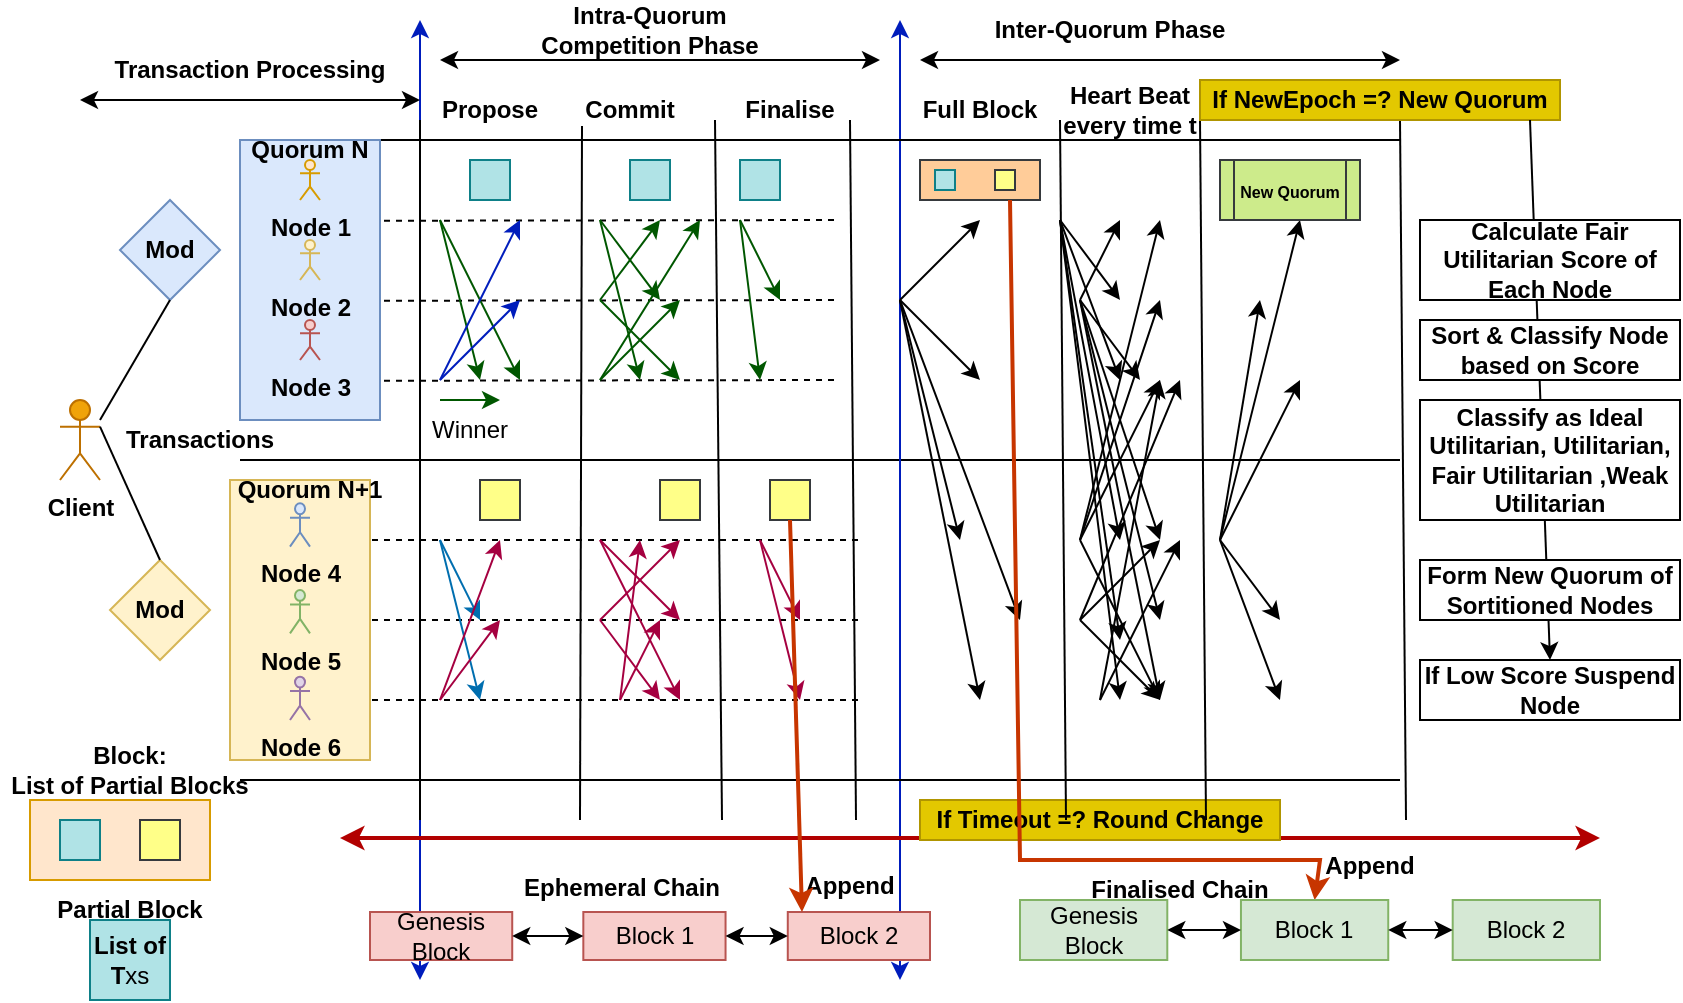 <mxfile version="21.1.5" type="device">
  <diagram name="Page-1" id="gLaqNSCD2Wre-OvLz2Zg">
    <mxGraphModel dx="1434" dy="802" grid="1" gridSize="10" guides="1" tooltips="1" connect="1" arrows="1" fold="1" page="1" pageScale="1" pageWidth="850" pageHeight="1100" math="0" shadow="0">
      <root>
        <mxCell id="0" />
        <mxCell id="1" parent="0" />
        <mxCell id="-CeY543HGaaSN3d9W1An-66" value="" style="endArrow=classic;startArrow=classic;html=1;rounded=0;fillColor=#0050ef;strokeColor=#001DBC;" edge="1" parent="1">
          <mxGeometry width="50" height="50" relative="1" as="geometry">
            <mxPoint x="210" y="500" as="sourcePoint" />
            <mxPoint x="210" y="20" as="targetPoint" />
          </mxGeometry>
        </mxCell>
        <mxCell id="1vKWB840Vi9tyg2xtz6n-2" value="" style="endArrow=none;html=1;rounded=0;" parent="1" edge="1">
          <mxGeometry width="50" height="50" relative="1" as="geometry">
            <mxPoint x="120" y="240" as="sourcePoint" />
            <mxPoint x="700" y="240" as="targetPoint" />
          </mxGeometry>
        </mxCell>
        <mxCell id="-CeY543HGaaSN3d9W1An-67" value="" style="endArrow=classic;startArrow=classic;html=1;rounded=0;fillColor=#0050ef;strokeColor=#001DBC;" edge="1" parent="1">
          <mxGeometry width="50" height="50" relative="1" as="geometry">
            <mxPoint x="450" y="500" as="sourcePoint" />
            <mxPoint x="450" y="20" as="targetPoint" />
          </mxGeometry>
        </mxCell>
        <mxCell id="-CeY543HGaaSN3d9W1An-43" value="" style="endArrow=none;dashed=1;html=1;rounded=0;" edge="1" parent="1">
          <mxGeometry width="50" height="50" relative="1" as="geometry">
            <mxPoint x="120" y="200.5" as="sourcePoint" />
            <mxPoint x="420" y="200" as="targetPoint" />
          </mxGeometry>
        </mxCell>
        <mxCell id="-CeY543HGaaSN3d9W1An-42" value="" style="endArrow=none;dashed=1;html=1;rounded=0;" edge="1" parent="1">
          <mxGeometry width="50" height="50" relative="1" as="geometry">
            <mxPoint x="120" y="160.5" as="sourcePoint" />
            <mxPoint x="420" y="160" as="targetPoint" />
          </mxGeometry>
        </mxCell>
        <mxCell id="1vKWB840Vi9tyg2xtz6n-1" value="" style="endArrow=none;html=1;rounded=0;" parent="1" edge="1">
          <mxGeometry width="50" height="50" relative="1" as="geometry">
            <mxPoint x="120" y="80" as="sourcePoint" />
            <mxPoint x="700" y="80" as="targetPoint" />
          </mxGeometry>
        </mxCell>
        <mxCell id="1vKWB840Vi9tyg2xtz6n-3" value="" style="endArrow=none;html=1;rounded=0;" parent="1" edge="1">
          <mxGeometry width="50" height="50" relative="1" as="geometry">
            <mxPoint x="120" y="400" as="sourcePoint" />
            <mxPoint x="700" y="400" as="targetPoint" />
          </mxGeometry>
        </mxCell>
        <mxCell id="1vKWB840Vi9tyg2xtz6n-7" value="" style="endArrow=none;dashed=1;html=1;rounded=0;" parent="1" edge="1">
          <mxGeometry width="50" height="50" relative="1" as="geometry">
            <mxPoint x="120" y="120.5" as="sourcePoint" />
            <mxPoint x="420" y="120" as="targetPoint" />
          </mxGeometry>
        </mxCell>
        <mxCell id="1vKWB840Vi9tyg2xtz6n-8" value="" style="endArrow=none;dashed=1;html=1;rounded=0;" parent="1" edge="1">
          <mxGeometry width="50" height="50" relative="1" as="geometry">
            <mxPoint x="120" y="280" as="sourcePoint" />
            <mxPoint x="430" y="280" as="targetPoint" />
          </mxGeometry>
        </mxCell>
        <mxCell id="1vKWB840Vi9tyg2xtz6n-9" value="" style="endArrow=none;dashed=1;html=1;rounded=0;" parent="1" edge="1">
          <mxGeometry width="50" height="50" relative="1" as="geometry">
            <mxPoint x="120" y="320" as="sourcePoint" />
            <mxPoint x="430" y="320" as="targetPoint" />
          </mxGeometry>
        </mxCell>
        <mxCell id="1vKWB840Vi9tyg2xtz6n-10" value="" style="endArrow=none;dashed=1;html=1;rounded=0;" parent="1" edge="1">
          <mxGeometry width="50" height="50" relative="1" as="geometry">
            <mxPoint x="120" y="360" as="sourcePoint" />
            <mxPoint x="430" y="360" as="targetPoint" />
          </mxGeometry>
        </mxCell>
        <mxCell id="1vKWB840Vi9tyg2xtz6n-33" value="" style="endArrow=none;html=1;rounded=0;" parent="1" edge="1">
          <mxGeometry width="50" height="50" relative="1" as="geometry">
            <mxPoint x="210" y="420" as="sourcePoint" />
            <mxPoint x="210" y="70" as="targetPoint" />
          </mxGeometry>
        </mxCell>
        <mxCell id="1vKWB840Vi9tyg2xtz6n-34" value="" style="endArrow=none;html=1;rounded=0;" parent="1" edge="1" source="-CeY543HGaaSN3d9W1An-60">
          <mxGeometry width="50" height="50" relative="1" as="geometry">
            <mxPoint x="290" y="420" as="sourcePoint" />
            <mxPoint x="290" y="70" as="targetPoint" />
          </mxGeometry>
        </mxCell>
        <mxCell id="-CeY543HGaaSN3d9W1An-5" value="" style="endArrow=classic;startArrow=classic;html=1;rounded=0;" edge="1" parent="1">
          <mxGeometry width="50" height="50" relative="1" as="geometry">
            <mxPoint x="40" y="60" as="sourcePoint" />
            <mxPoint x="210" y="60" as="targetPoint" />
          </mxGeometry>
        </mxCell>
        <mxCell id="-CeY543HGaaSN3d9W1An-14" value="&lt;b&gt;List of&lt;br&gt;T&lt;/b&gt;xs" style="whiteSpace=wrap;html=1;aspect=fixed;fillColor=#b0e3e6;strokeColor=#0e8088;container=0;" vertex="1" parent="1">
          <mxGeometry x="45" y="470" width="40" height="40" as="geometry">
            <mxRectangle x="75" y="480" width="50" height="25" as="alternateBounds" />
          </mxGeometry>
        </mxCell>
        <mxCell id="-CeY543HGaaSN3d9W1An-23" value="" style="group" vertex="1" connectable="0" parent="1">
          <mxGeometry x="120" y="80" width="70" height="140" as="geometry" />
        </mxCell>
        <mxCell id="1vKWB840Vi9tyg2xtz6n-18" value="" style="rounded=0;whiteSpace=wrap;html=1;fillColor=#dae8fc;strokeColor=#6c8ebf;movable=1;resizable=1;rotatable=1;deletable=1;editable=1;locked=0;connectable=1;container=0;" parent="-CeY543HGaaSN3d9W1An-23" vertex="1">
          <mxGeometry width="70" height="140" as="geometry" />
        </mxCell>
        <mxCell id="1vKWB840Vi9tyg2xtz6n-23" value="&lt;b&gt;Node 1&lt;/b&gt;" style="shape=umlActor;verticalLabelPosition=bottom;verticalAlign=top;html=1;outlineConnect=0;fillColor=#ffe6cc;strokeColor=#d79b00;movable=0;resizable=0;rotatable=0;deletable=0;editable=0;locked=1;connectable=0;" parent="-CeY543HGaaSN3d9W1An-23" vertex="1">
          <mxGeometry x="30" y="10" width="10" height="20" as="geometry" />
        </mxCell>
        <mxCell id="1vKWB840Vi9tyg2xtz6n-24" value="&lt;b&gt;Node 2&lt;/b&gt;" style="shape=umlActor;verticalLabelPosition=bottom;verticalAlign=top;html=1;outlineConnect=0;fillColor=#fff2cc;strokeColor=#d6b656;movable=0;resizable=0;rotatable=0;deletable=0;editable=0;locked=1;connectable=0;" parent="-CeY543HGaaSN3d9W1An-23" vertex="1">
          <mxGeometry x="30" y="50" width="10" height="20" as="geometry" />
        </mxCell>
        <mxCell id="1vKWB840Vi9tyg2xtz6n-25" value="&lt;b&gt;Node 3&lt;/b&gt;" style="shape=umlActor;verticalLabelPosition=bottom;verticalAlign=top;html=1;outlineConnect=0;fillColor=#f8cecc;strokeColor=#b85450;movable=0;resizable=0;rotatable=0;deletable=0;editable=0;locked=1;connectable=0;" parent="-CeY543HGaaSN3d9W1An-23" vertex="1">
          <mxGeometry x="30" y="90" width="10" height="20" as="geometry" />
        </mxCell>
        <mxCell id="-CeY543HGaaSN3d9W1An-3" value="&lt;b&gt;Quorum N&lt;/b&gt;" style="text;html=1;strokeColor=none;fillColor=none;align=center;verticalAlign=middle;whiteSpace=wrap;rounded=0;movable=0;resizable=0;rotatable=0;deletable=0;editable=0;locked=1;connectable=0;" vertex="1" parent="-CeY543HGaaSN3d9W1An-23">
          <mxGeometry width="70" height="10" as="geometry" />
        </mxCell>
        <mxCell id="-CeY543HGaaSN3d9W1An-33" value="&lt;b&gt;Partial Block&lt;/b&gt;" style="text;html=1;strokeColor=none;fillColor=none;align=center;verticalAlign=middle;whiteSpace=wrap;rounded=0;" vertex="1" parent="1">
          <mxGeometry x="15" y="460" width="100" height="10" as="geometry" />
        </mxCell>
        <mxCell id="-CeY543HGaaSN3d9W1An-35" value="Block:&lt;br&gt;List of Partial Blocks" style="text;html=1;strokeColor=none;fillColor=none;align=center;verticalAlign=middle;whiteSpace=wrap;rounded=0;fontStyle=1" vertex="1" parent="1">
          <mxGeometry y="380" width="130" height="30" as="geometry" />
        </mxCell>
        <mxCell id="-CeY543HGaaSN3d9W1An-44" value="&lt;b&gt;Client&lt;/b&gt;" style="shape=umlActor;verticalLabelPosition=bottom;verticalAlign=top;html=1;outlineConnect=0;fillColor=#f0a30a;strokeColor=#BD7000;fontColor=#000000;" vertex="1" parent="1">
          <mxGeometry x="30" y="210" width="20" height="40" as="geometry" />
        </mxCell>
        <mxCell id="-CeY543HGaaSN3d9W1An-45" value="&lt;b&gt;Mod&lt;/b&gt;" style="rhombus;whiteSpace=wrap;html=1;fillColor=#dae8fc;strokeColor=#6c8ebf;" vertex="1" parent="1">
          <mxGeometry x="60" y="110" width="50" height="50" as="geometry" />
        </mxCell>
        <mxCell id="-CeY543HGaaSN3d9W1An-46" value="&lt;b&gt;Mod&lt;/b&gt;" style="rhombus;whiteSpace=wrap;html=1;fillColor=#fff2cc;strokeColor=#d6b656;" vertex="1" parent="1">
          <mxGeometry x="55" y="290" width="50" height="50" as="geometry" />
        </mxCell>
        <mxCell id="-CeY543HGaaSN3d9W1An-48" value="" style="endArrow=none;html=1;rounded=0;entryX=0.5;entryY=1;entryDx=0;entryDy=0;" edge="1" parent="1" target="-CeY543HGaaSN3d9W1An-45">
          <mxGeometry width="50" height="50" relative="1" as="geometry">
            <mxPoint x="50" y="220" as="sourcePoint" />
            <mxPoint x="450" y="220" as="targetPoint" />
          </mxGeometry>
        </mxCell>
        <mxCell id="-CeY543HGaaSN3d9W1An-49" value="" style="endArrow=none;html=1;rounded=0;entryX=0.5;entryY=0;entryDx=0;entryDy=0;exitX=1;exitY=0.333;exitDx=0;exitDy=0;exitPerimeter=0;" edge="1" parent="1" source="-CeY543HGaaSN3d9W1An-44" target="-CeY543HGaaSN3d9W1An-46">
          <mxGeometry width="50" height="50" relative="1" as="geometry">
            <mxPoint x="50" y="200" as="sourcePoint" />
            <mxPoint x="95" y="170" as="targetPoint" />
          </mxGeometry>
        </mxCell>
        <mxCell id="-CeY543HGaaSN3d9W1An-51" value="&lt;b&gt;Transactions&lt;/b&gt;" style="text;html=1;strokeColor=none;fillColor=none;align=center;verticalAlign=middle;whiteSpace=wrap;rounded=0;" vertex="1" parent="1">
          <mxGeometry x="70" y="220" width="60" height="20" as="geometry" />
        </mxCell>
        <mxCell id="-CeY543HGaaSN3d9W1An-53" value="" style="group" vertex="1" connectable="0" parent="1">
          <mxGeometry x="185" y="450" width="280" height="40" as="geometry" />
        </mxCell>
        <mxCell id="-CeY543HGaaSN3d9W1An-39" value="" style="group" vertex="1" connectable="0" parent="-CeY543HGaaSN3d9W1An-53">
          <mxGeometry y="16" width="280" height="24" as="geometry" />
        </mxCell>
        <mxCell id="-CeY543HGaaSN3d9W1An-28" value="Genesis Block" style="rounded=0;whiteSpace=wrap;html=1;fillColor=#f8cecc;strokeColor=#b85450;" vertex="1" parent="-CeY543HGaaSN3d9W1An-39">
          <mxGeometry width="71.111" height="24" as="geometry" />
        </mxCell>
        <mxCell id="-CeY543HGaaSN3d9W1An-29" value="Block 1" style="rounded=0;whiteSpace=wrap;html=1;fillColor=#f8cecc;strokeColor=#b85450;" vertex="1" parent="-CeY543HGaaSN3d9W1An-39">
          <mxGeometry x="106.667" width="71.111" height="24" as="geometry" />
        </mxCell>
        <mxCell id="-CeY543HGaaSN3d9W1An-30" value="" style="endArrow=classic;startArrow=classic;html=1;rounded=0;exitX=1;exitY=0.5;exitDx=0;exitDy=0;entryX=0;entryY=0.5;entryDx=0;entryDy=0;" edge="1" parent="-CeY543HGaaSN3d9W1An-39" source="-CeY543HGaaSN3d9W1An-28" target="-CeY543HGaaSN3d9W1An-29">
          <mxGeometry width="50" height="50" relative="1" as="geometry">
            <mxPoint x="204.444" y="-84" as="sourcePoint" />
            <mxPoint x="302.222" y="60" as="targetPoint" />
          </mxGeometry>
        </mxCell>
        <mxCell id="-CeY543HGaaSN3d9W1An-31" value="Block 2" style="rounded=0;whiteSpace=wrap;html=1;fillColor=#f8cecc;strokeColor=#b85450;" vertex="1" parent="-CeY543HGaaSN3d9W1An-39">
          <mxGeometry x="208.889" width="71.111" height="24" as="geometry" />
        </mxCell>
        <mxCell id="-CeY543HGaaSN3d9W1An-32" value="" style="endArrow=classic;startArrow=classic;html=1;rounded=0;entryX=0;entryY=0.5;entryDx=0;entryDy=0;exitX=1;exitY=0.5;exitDx=0;exitDy=0;" edge="1" parent="-CeY543HGaaSN3d9W1An-39" source="-CeY543HGaaSN3d9W1An-29" target="-CeY543HGaaSN3d9W1An-31">
          <mxGeometry width="50" height="50" relative="1" as="geometry">
            <mxPoint x="302.222" y="66" as="sourcePoint" />
            <mxPoint x="346.667" y="66" as="targetPoint" />
          </mxGeometry>
        </mxCell>
        <mxCell id="-CeY543HGaaSN3d9W1An-40" value="&lt;b&gt;Ephemeral Chain&lt;/b&gt;" style="text;html=1;strokeColor=none;fillColor=none;align=center;verticalAlign=middle;whiteSpace=wrap;rounded=0;" vertex="1" parent="-CeY543HGaaSN3d9W1An-53">
          <mxGeometry x="67.586" width="115.862" height="8" as="geometry" />
        </mxCell>
        <mxCell id="-CeY543HGaaSN3d9W1An-169" value="&lt;b&gt;Append&lt;/b&gt;" style="text;html=1;strokeColor=none;fillColor=none;align=center;verticalAlign=middle;whiteSpace=wrap;rounded=0;" vertex="1" parent="-CeY543HGaaSN3d9W1An-53">
          <mxGeometry x="225" y="-2" width="30" height="10" as="geometry" />
        </mxCell>
        <mxCell id="-CeY543HGaaSN3d9W1An-55" value="&lt;b&gt;Transaction Processing&lt;/b&gt;" style="text;html=1;strokeColor=none;fillColor=none;align=center;verticalAlign=middle;whiteSpace=wrap;rounded=0;" vertex="1" parent="1">
          <mxGeometry x="50" y="40" width="150" height="10" as="geometry" />
        </mxCell>
        <mxCell id="-CeY543HGaaSN3d9W1An-58" value="" style="endArrow=classic;startArrow=classic;html=1;rounded=0;" edge="1" parent="1">
          <mxGeometry width="50" height="50" relative="1" as="geometry">
            <mxPoint x="220" y="40" as="sourcePoint" />
            <mxPoint x="440" y="40" as="targetPoint" />
          </mxGeometry>
        </mxCell>
        <mxCell id="-CeY543HGaaSN3d9W1An-59" value="&lt;b&gt;Intra-Quorum &lt;br&gt;Competition Phase&lt;/b&gt;" style="text;html=1;strokeColor=none;fillColor=none;align=center;verticalAlign=middle;whiteSpace=wrap;rounded=0;" vertex="1" parent="1">
          <mxGeometry x="250" y="20" width="150" height="10" as="geometry" />
        </mxCell>
        <mxCell id="-CeY543HGaaSN3d9W1An-61" value="" style="endArrow=none;html=1;rounded=0;entryX=0.34;entryY=1.3;entryDx=0;entryDy=0;entryPerimeter=0;" edge="1" parent="1" target="-CeY543HGaaSN3d9W1An-62">
          <mxGeometry width="50" height="50" relative="1" as="geometry">
            <mxPoint x="290" y="420" as="sourcePoint" />
            <mxPoint x="290" y="80" as="targetPoint" />
          </mxGeometry>
        </mxCell>
        <mxCell id="-CeY543HGaaSN3d9W1An-60" value="&lt;b&gt;Propose&lt;/b&gt;" style="text;html=1;strokeColor=none;fillColor=none;align=center;verticalAlign=middle;whiteSpace=wrap;rounded=0;" vertex="1" parent="1">
          <mxGeometry x="170" y="60" width="150" height="10" as="geometry" />
        </mxCell>
        <mxCell id="-CeY543HGaaSN3d9W1An-62" value="&lt;b&gt;Commit&lt;/b&gt;" style="text;html=1;strokeColor=none;fillColor=none;align=center;verticalAlign=middle;whiteSpace=wrap;rounded=0;" vertex="1" parent="1">
          <mxGeometry x="240" y="60" width="150" height="10" as="geometry" />
        </mxCell>
        <mxCell id="-CeY543HGaaSN3d9W1An-63" value="" style="endArrow=none;html=1;rounded=0;entryX=0.25;entryY=1;entryDx=0;entryDy=0;" edge="1" parent="1" target="-CeY543HGaaSN3d9W1An-64">
          <mxGeometry width="50" height="50" relative="1" as="geometry">
            <mxPoint x="361" y="420" as="sourcePoint" />
            <mxPoint x="361" y="63" as="targetPoint" />
          </mxGeometry>
        </mxCell>
        <mxCell id="-CeY543HGaaSN3d9W1An-64" value="&lt;b&gt;Finalise&lt;/b&gt;" style="text;html=1;strokeColor=none;fillColor=none;align=center;verticalAlign=middle;whiteSpace=wrap;rounded=0;" vertex="1" parent="1">
          <mxGeometry x="320" y="60" width="150" height="10" as="geometry" />
        </mxCell>
        <mxCell id="-CeY543HGaaSN3d9W1An-65" value="" style="endArrow=none;html=1;rounded=0;entryX=0.25;entryY=1;entryDx=0;entryDy=0;" edge="1" parent="1">
          <mxGeometry width="50" height="50" relative="1" as="geometry">
            <mxPoint x="428" y="420" as="sourcePoint" />
            <mxPoint x="425" y="70" as="targetPoint" />
          </mxGeometry>
        </mxCell>
        <mxCell id="1vKWB840Vi9tyg2xtz6n-20" value="" style="rounded=0;whiteSpace=wrap;html=1;fillColor=#fff2cc;strokeColor=#d6b656;" parent="1" vertex="1">
          <mxGeometry x="115" y="250" width="70" height="140" as="geometry" />
        </mxCell>
        <mxCell id="-CeY543HGaaSN3d9W1An-25" value="" style="group" vertex="1" connectable="0" parent="1">
          <mxGeometry x="115" y="250" width="80" height="130" as="geometry" />
        </mxCell>
        <mxCell id="1vKWB840Vi9tyg2xtz6n-26" value="&lt;b&gt;Node 4&lt;/b&gt;" style="shape=umlActor;verticalLabelPosition=bottom;verticalAlign=top;html=1;outlineConnect=0;fillColor=#dae8fc;strokeColor=#6c8ebf;" parent="-CeY543HGaaSN3d9W1An-25" vertex="1">
          <mxGeometry x="30" y="11.667" width="10" height="21.667" as="geometry" />
        </mxCell>
        <mxCell id="1vKWB840Vi9tyg2xtz6n-27" value="&lt;b&gt;Node 5&lt;/b&gt;" style="shape=umlActor;verticalLabelPosition=bottom;verticalAlign=top;html=1;outlineConnect=0;fillColor=#d5e8d4;strokeColor=#82b366;" parent="-CeY543HGaaSN3d9W1An-25" vertex="1">
          <mxGeometry x="30" y="55" width="10" height="21.667" as="geometry" />
        </mxCell>
        <mxCell id="1vKWB840Vi9tyg2xtz6n-28" value="&lt;b&gt;Node 6&lt;/b&gt;" style="shape=umlActor;verticalLabelPosition=bottom;verticalAlign=top;html=1;outlineConnect=0;fillColor=#e1d5e7;strokeColor=#9673a6;" parent="-CeY543HGaaSN3d9W1An-25" vertex="1">
          <mxGeometry x="30" y="98.333" width="10" height="21.667" as="geometry" />
        </mxCell>
        <mxCell id="-CeY543HGaaSN3d9W1An-2" value="&lt;b&gt;Quorum N+1&lt;/b&gt;" style="text;html=1;strokeColor=none;fillColor=none;align=center;verticalAlign=middle;whiteSpace=wrap;rounded=0;" vertex="1" parent="-CeY543HGaaSN3d9W1An-25">
          <mxGeometry width="80" height="10.833" as="geometry" />
        </mxCell>
        <mxCell id="-CeY543HGaaSN3d9W1An-69" value="" style="endArrow=classic;startArrow=classic;html=1;rounded=0;" edge="1" parent="1">
          <mxGeometry width="50" height="50" relative="1" as="geometry">
            <mxPoint x="460" y="40" as="sourcePoint" />
            <mxPoint x="700" y="40" as="targetPoint" />
          </mxGeometry>
        </mxCell>
        <mxCell id="-CeY543HGaaSN3d9W1An-70" value="&lt;b&gt;Inter-Quorum Phase&lt;/b&gt;" style="text;html=1;strokeColor=none;fillColor=none;align=center;verticalAlign=middle;whiteSpace=wrap;rounded=0;" vertex="1" parent="1">
          <mxGeometry x="480" y="20" width="150" height="10" as="geometry" />
        </mxCell>
        <mxCell id="-CeY543HGaaSN3d9W1An-73" value="" style="endArrow=classic;html=1;rounded=0;fillColor=#008a00;strokeColor=#005700;" edge="1" parent="1">
          <mxGeometry width="50" height="50" relative="1" as="geometry">
            <mxPoint x="220" y="120" as="sourcePoint" />
            <mxPoint x="240" y="200" as="targetPoint" />
          </mxGeometry>
        </mxCell>
        <mxCell id="-CeY543HGaaSN3d9W1An-74" value="" style="endArrow=classic;html=1;rounded=0;fillColor=#008a00;strokeColor=#005700;" edge="1" parent="1">
          <mxGeometry width="50" height="50" relative="1" as="geometry">
            <mxPoint x="220" y="120" as="sourcePoint" />
            <mxPoint x="260" y="200" as="targetPoint" />
          </mxGeometry>
        </mxCell>
        <mxCell id="-CeY543HGaaSN3d9W1An-75" value="" style="endArrow=classic;html=1;rounded=0;fillColor=#0050ef;strokeColor=#001DBC;" edge="1" parent="1">
          <mxGeometry width="50" height="50" relative="1" as="geometry">
            <mxPoint x="220" y="200" as="sourcePoint" />
            <mxPoint x="260" y="120" as="targetPoint" />
          </mxGeometry>
        </mxCell>
        <mxCell id="-CeY543HGaaSN3d9W1An-76" value="" style="endArrow=classic;html=1;rounded=0;fillColor=#0050ef;strokeColor=#001DBC;" edge="1" parent="1">
          <mxGeometry width="50" height="50" relative="1" as="geometry">
            <mxPoint x="220" y="200" as="sourcePoint" />
            <mxPoint x="260" y="160" as="targetPoint" />
          </mxGeometry>
        </mxCell>
        <mxCell id="-CeY543HGaaSN3d9W1An-77" value="" style="endArrow=classic;html=1;rounded=0;fillColor=#008a00;strokeColor=#005700;" edge="1" parent="1">
          <mxGeometry width="50" height="50" relative="1" as="geometry">
            <mxPoint x="300" y="120" as="sourcePoint" />
            <mxPoint x="320" y="200" as="targetPoint" />
          </mxGeometry>
        </mxCell>
        <mxCell id="-CeY543HGaaSN3d9W1An-78" value="" style="endArrow=classic;html=1;rounded=0;fillColor=#008a00;strokeColor=#005700;" edge="1" parent="1">
          <mxGeometry width="50" height="50" relative="1" as="geometry">
            <mxPoint x="300" y="160" as="sourcePoint" />
            <mxPoint x="330" y="120" as="targetPoint" />
          </mxGeometry>
        </mxCell>
        <mxCell id="-CeY543HGaaSN3d9W1An-79" value="" style="endArrow=classic;html=1;rounded=0;fillColor=#008a00;strokeColor=#005700;" edge="1" parent="1">
          <mxGeometry width="50" height="50" relative="1" as="geometry">
            <mxPoint x="300" y="160" as="sourcePoint" />
            <mxPoint x="340" y="200" as="targetPoint" />
          </mxGeometry>
        </mxCell>
        <mxCell id="-CeY543HGaaSN3d9W1An-80" value="" style="endArrow=classic;html=1;rounded=0;fillColor=#008a00;strokeColor=#005700;" edge="1" parent="1">
          <mxGeometry width="50" height="50" relative="1" as="geometry">
            <mxPoint x="300" y="120" as="sourcePoint" />
            <mxPoint x="330" y="160" as="targetPoint" />
          </mxGeometry>
        </mxCell>
        <mxCell id="-CeY543HGaaSN3d9W1An-81" value="" style="endArrow=classic;html=1;rounded=0;fillColor=#008a00;strokeColor=#005700;" edge="1" parent="1">
          <mxGeometry width="50" height="50" relative="1" as="geometry">
            <mxPoint x="300" y="200" as="sourcePoint" />
            <mxPoint x="350" y="120" as="targetPoint" />
          </mxGeometry>
        </mxCell>
        <mxCell id="-CeY543HGaaSN3d9W1An-82" value="" style="endArrow=classic;html=1;rounded=0;fillColor=#008a00;strokeColor=#005700;" edge="1" parent="1">
          <mxGeometry width="50" height="50" relative="1" as="geometry">
            <mxPoint x="300" y="200" as="sourcePoint" />
            <mxPoint x="340" y="160" as="targetPoint" />
          </mxGeometry>
        </mxCell>
        <mxCell id="-CeY543HGaaSN3d9W1An-83" value="" style="endArrow=classic;html=1;rounded=0;fillColor=#008a00;strokeColor=#005700;" edge="1" parent="1">
          <mxGeometry width="50" height="50" relative="1" as="geometry">
            <mxPoint x="370" y="120" as="sourcePoint" />
            <mxPoint x="380" y="200" as="targetPoint" />
          </mxGeometry>
        </mxCell>
        <mxCell id="-CeY543HGaaSN3d9W1An-84" value="" style="endArrow=classic;html=1;rounded=0;fillColor=#008a00;strokeColor=#005700;" edge="1" parent="1">
          <mxGeometry width="50" height="50" relative="1" as="geometry">
            <mxPoint x="370" y="120" as="sourcePoint" />
            <mxPoint x="390" y="160" as="targetPoint" />
          </mxGeometry>
        </mxCell>
        <mxCell id="-CeY543HGaaSN3d9W1An-86" value="" style="whiteSpace=wrap;html=1;aspect=fixed;fillColor=#b0e3e6;strokeColor=#0e8088;" vertex="1" parent="1">
          <mxGeometry x="370" y="90" width="20" height="20" as="geometry" />
        </mxCell>
        <mxCell id="-CeY543HGaaSN3d9W1An-89" value="" style="endArrow=classic;startArrow=classic;html=1;rounded=0;fillColor=#e51400;strokeColor=#B20000;strokeWidth=2;" edge="1" parent="1">
          <mxGeometry width="50" height="50" relative="1" as="geometry">
            <mxPoint x="170" y="429" as="sourcePoint" />
            <mxPoint x="800" y="429" as="targetPoint" />
          </mxGeometry>
        </mxCell>
        <mxCell id="-CeY543HGaaSN3d9W1An-90" value="&lt;b&gt;If Timeout =? Round Change&lt;/b&gt;" style="text;html=1;strokeColor=#B09500;fillColor=#e3c800;align=center;verticalAlign=middle;whiteSpace=wrap;rounded=0;fontColor=#000000;" vertex="1" parent="1">
          <mxGeometry x="460" y="410" width="180" height="20" as="geometry" />
        </mxCell>
        <mxCell id="-CeY543HGaaSN3d9W1An-93" value="" style="whiteSpace=wrap;html=1;aspect=fixed;fillColor=#b0e3e6;strokeColor=#0e8088;" vertex="1" parent="1">
          <mxGeometry x="315" y="90" width="20" height="20" as="geometry" />
        </mxCell>
        <mxCell id="-CeY543HGaaSN3d9W1An-94" value="" style="whiteSpace=wrap;html=1;aspect=fixed;fillColor=#b0e3e6;strokeColor=#0e8088;" vertex="1" parent="1">
          <mxGeometry x="235" y="90" width="20" height="20" as="geometry" />
        </mxCell>
        <mxCell id="-CeY543HGaaSN3d9W1An-95" value="" style="endArrow=classic;html=1;rounded=0;fillColor=#1ba1e2;strokeColor=#006EAF;" edge="1" parent="1">
          <mxGeometry width="50" height="50" relative="1" as="geometry">
            <mxPoint x="220" y="280" as="sourcePoint" />
            <mxPoint x="240" y="320" as="targetPoint" />
          </mxGeometry>
        </mxCell>
        <mxCell id="-CeY543HGaaSN3d9W1An-96" value="" style="endArrow=classic;html=1;rounded=0;fillColor=#1ba1e2;strokeColor=#006EAF;" edge="1" parent="1">
          <mxGeometry width="50" height="50" relative="1" as="geometry">
            <mxPoint x="220" y="280" as="sourcePoint" />
            <mxPoint x="240" y="360" as="targetPoint" />
          </mxGeometry>
        </mxCell>
        <mxCell id="-CeY543HGaaSN3d9W1An-97" value="" style="endArrow=classic;html=1;rounded=0;fillColor=#d80073;strokeColor=#A50040;" edge="1" parent="1">
          <mxGeometry width="50" height="50" relative="1" as="geometry">
            <mxPoint x="220" y="360" as="sourcePoint" />
            <mxPoint x="250" y="280" as="targetPoint" />
          </mxGeometry>
        </mxCell>
        <mxCell id="-CeY543HGaaSN3d9W1An-98" value="" style="endArrow=classic;html=1;rounded=0;fillColor=#d80073;strokeColor=#A50040;" edge="1" parent="1">
          <mxGeometry width="50" height="50" relative="1" as="geometry">
            <mxPoint x="220" y="360" as="sourcePoint" />
            <mxPoint x="250" y="320" as="targetPoint" />
          </mxGeometry>
        </mxCell>
        <mxCell id="-CeY543HGaaSN3d9W1An-99" value="" style="endArrow=classic;html=1;rounded=0;fillColor=#d80073;strokeColor=#A50040;" edge="1" parent="1">
          <mxGeometry width="50" height="50" relative="1" as="geometry">
            <mxPoint x="300" y="320" as="sourcePoint" />
            <mxPoint x="340" y="280" as="targetPoint" />
          </mxGeometry>
        </mxCell>
        <mxCell id="-CeY543HGaaSN3d9W1An-100" value="" style="endArrow=classic;html=1;rounded=0;fillColor=#d80073;strokeColor=#A50040;" edge="1" parent="1">
          <mxGeometry width="50" height="50" relative="1" as="geometry">
            <mxPoint x="300" y="320" as="sourcePoint" />
            <mxPoint x="330" y="360" as="targetPoint" />
          </mxGeometry>
        </mxCell>
        <mxCell id="-CeY543HGaaSN3d9W1An-101" value="" style="endArrow=classic;html=1;rounded=0;fillColor=#d80073;strokeColor=#A50040;" edge="1" parent="1">
          <mxGeometry width="50" height="50" relative="1" as="geometry">
            <mxPoint x="310" y="360" as="sourcePoint" />
            <mxPoint x="320" y="280" as="targetPoint" />
          </mxGeometry>
        </mxCell>
        <mxCell id="-CeY543HGaaSN3d9W1An-102" value="" style="endArrow=classic;html=1;rounded=0;fillColor=#d80073;strokeColor=#A50040;" edge="1" parent="1">
          <mxGeometry width="50" height="50" relative="1" as="geometry">
            <mxPoint x="310" y="360" as="sourcePoint" />
            <mxPoint x="330" y="320" as="targetPoint" />
          </mxGeometry>
        </mxCell>
        <mxCell id="-CeY543HGaaSN3d9W1An-103" value="" style="endArrow=classic;html=1;rounded=0;fillColor=#d80073;strokeColor=#A50040;" edge="1" parent="1">
          <mxGeometry width="50" height="50" relative="1" as="geometry">
            <mxPoint x="300" y="280" as="sourcePoint" />
            <mxPoint x="340" y="360" as="targetPoint" />
          </mxGeometry>
        </mxCell>
        <mxCell id="-CeY543HGaaSN3d9W1An-104" value="" style="endArrow=classic;html=1;rounded=0;fillColor=#d80073;strokeColor=#A50040;" edge="1" parent="1">
          <mxGeometry width="50" height="50" relative="1" as="geometry">
            <mxPoint x="300" y="280" as="sourcePoint" />
            <mxPoint x="340" y="320" as="targetPoint" />
          </mxGeometry>
        </mxCell>
        <mxCell id="-CeY543HGaaSN3d9W1An-106" value="" style="group" vertex="1" connectable="0" parent="1">
          <mxGeometry x="460" y="90" width="60" height="20" as="geometry" />
        </mxCell>
        <mxCell id="-CeY543HGaaSN3d9W1An-107" value="" style="group;fillColor=#ffcc99;strokeColor=#36393d;container=0;" vertex="1" connectable="0" parent="-CeY543HGaaSN3d9W1An-106">
          <mxGeometry width="60" height="20" as="geometry" />
        </mxCell>
        <mxCell id="-CeY543HGaaSN3d9W1An-109" value="" style="whiteSpace=wrap;html=1;aspect=fixed;fillColor=#b0e3e6;strokeColor=#0e8088;" vertex="1" parent="-CeY543HGaaSN3d9W1An-106">
          <mxGeometry x="7.5" y="5" width="10" height="10" as="geometry" />
        </mxCell>
        <mxCell id="-CeY543HGaaSN3d9W1An-110" value="" style="whiteSpace=wrap;html=1;aspect=fixed;fillColor=#ffff88;strokeColor=#36393d;" vertex="1" parent="-CeY543HGaaSN3d9W1An-106">
          <mxGeometry x="37.5" y="5" width="10" height="10" as="geometry" />
        </mxCell>
        <mxCell id="-CeY543HGaaSN3d9W1An-36" value="" style="group;fillColor=#ffe6cc;strokeColor=#d79b00;container=0;" vertex="1" connectable="0" parent="1">
          <mxGeometry x="15" y="410" width="90" height="40" as="geometry" />
        </mxCell>
        <mxCell id="-CeY543HGaaSN3d9W1An-11" value="" style="whiteSpace=wrap;html=1;aspect=fixed;fillColor=#b0e3e6;strokeColor=#0e8088;" vertex="1" parent="1">
          <mxGeometry x="30" y="420" width="20" height="20" as="geometry" />
        </mxCell>
        <mxCell id="-CeY543HGaaSN3d9W1An-13" value="" style="whiteSpace=wrap;html=1;aspect=fixed;fillColor=#ffff88;strokeColor=#36393d;" vertex="1" parent="1">
          <mxGeometry x="70" y="420" width="20" height="20" as="geometry" />
        </mxCell>
        <mxCell id="-CeY543HGaaSN3d9W1An-111" value="" style="whiteSpace=wrap;html=1;aspect=fixed;fillColor=#ffff88;strokeColor=#36393d;" vertex="1" parent="1">
          <mxGeometry x="240" y="250" width="20" height="20" as="geometry" />
        </mxCell>
        <mxCell id="-CeY543HGaaSN3d9W1An-112" value="" style="whiteSpace=wrap;html=1;aspect=fixed;fillColor=#ffff88;strokeColor=#36393d;" vertex="1" parent="1">
          <mxGeometry x="330" y="250" width="20" height="20" as="geometry" />
        </mxCell>
        <mxCell id="-CeY543HGaaSN3d9W1An-113" value="" style="whiteSpace=wrap;html=1;aspect=fixed;fillColor=#ffff88;strokeColor=#36393d;" vertex="1" parent="1">
          <mxGeometry x="385" y="250" width="20" height="20" as="geometry" />
        </mxCell>
        <mxCell id="-CeY543HGaaSN3d9W1An-114" value="" style="endArrow=classic;html=1;rounded=0;fillColor=#d80073;strokeColor=#A50040;" edge="1" parent="1">
          <mxGeometry width="50" height="50" relative="1" as="geometry">
            <mxPoint x="380" y="280" as="sourcePoint" />
            <mxPoint x="400" y="320" as="targetPoint" />
          </mxGeometry>
        </mxCell>
        <mxCell id="-CeY543HGaaSN3d9W1An-115" value="" style="endArrow=classic;html=1;rounded=0;fillColor=#d80073;strokeColor=#A50040;" edge="1" parent="1">
          <mxGeometry width="50" height="50" relative="1" as="geometry">
            <mxPoint x="380" y="280" as="sourcePoint" />
            <mxPoint x="400" y="360" as="targetPoint" />
          </mxGeometry>
        </mxCell>
        <mxCell id="-CeY543HGaaSN3d9W1An-117" value="&lt;b&gt;Full Block&lt;/b&gt;" style="text;html=1;strokeColor=none;fillColor=none;align=center;verticalAlign=middle;whiteSpace=wrap;rounded=0;" vertex="1" parent="1">
          <mxGeometry x="460" y="60" width="60" height="10" as="geometry" />
        </mxCell>
        <mxCell id="-CeY543HGaaSN3d9W1An-118" value="" style="endArrow=classic;html=1;rounded=0;" edge="1" parent="1">
          <mxGeometry width="50" height="50" relative="1" as="geometry">
            <mxPoint x="450" y="160" as="sourcePoint" />
            <mxPoint x="510" y="320" as="targetPoint" />
          </mxGeometry>
        </mxCell>
        <mxCell id="-CeY543HGaaSN3d9W1An-119" value="" style="endArrow=none;html=1;rounded=0;entryX=0.25;entryY=1;entryDx=0;entryDy=0;" edge="1" parent="1">
          <mxGeometry width="50" height="50" relative="1" as="geometry">
            <mxPoint x="533" y="420" as="sourcePoint" />
            <mxPoint x="530" y="70" as="targetPoint" />
          </mxGeometry>
        </mxCell>
        <mxCell id="-CeY543HGaaSN3d9W1An-120" value="" style="endArrow=none;html=1;rounded=0;entryX=0.25;entryY=1;entryDx=0;entryDy=0;" edge="1" parent="1">
          <mxGeometry width="50" height="50" relative="1" as="geometry">
            <mxPoint x="603" y="420" as="sourcePoint" />
            <mxPoint x="600" y="70" as="targetPoint" />
          </mxGeometry>
        </mxCell>
        <mxCell id="-CeY543HGaaSN3d9W1An-121" value="&lt;b&gt;Heart Beat every time t&lt;/b&gt;" style="text;html=1;strokeColor=none;fillColor=none;align=center;verticalAlign=middle;whiteSpace=wrap;rounded=0;" vertex="1" parent="1">
          <mxGeometry x="530" y="60" width="70" height="10" as="geometry" />
        </mxCell>
        <mxCell id="-CeY543HGaaSN3d9W1An-127" value="" style="endArrow=classic;html=1;rounded=0;" edge="1" parent="1">
          <mxGeometry width="50" height="50" relative="1" as="geometry">
            <mxPoint x="530" y="120" as="sourcePoint" />
            <mxPoint x="560" y="160" as="targetPoint" />
          </mxGeometry>
        </mxCell>
        <mxCell id="-CeY543HGaaSN3d9W1An-128" value="" style="endArrow=classic;html=1;rounded=0;" edge="1" parent="1">
          <mxGeometry width="50" height="50" relative="1" as="geometry">
            <mxPoint x="530" y="120" as="sourcePoint" />
            <mxPoint x="560" y="200" as="targetPoint" />
          </mxGeometry>
        </mxCell>
        <mxCell id="-CeY543HGaaSN3d9W1An-129" value="" style="endArrow=classic;html=1;rounded=0;" edge="1" parent="1">
          <mxGeometry width="50" height="50" relative="1" as="geometry">
            <mxPoint x="530" y="120" as="sourcePoint" />
            <mxPoint x="560" y="280" as="targetPoint" />
          </mxGeometry>
        </mxCell>
        <mxCell id="-CeY543HGaaSN3d9W1An-130" value="" style="endArrow=classic;html=1;rounded=0;" edge="1" parent="1">
          <mxGeometry width="50" height="50" relative="1" as="geometry">
            <mxPoint x="530" y="120" as="sourcePoint" />
            <mxPoint x="560" y="330" as="targetPoint" />
          </mxGeometry>
        </mxCell>
        <mxCell id="-CeY543HGaaSN3d9W1An-131" value="" style="endArrow=classic;html=1;rounded=0;" edge="1" parent="1">
          <mxGeometry width="50" height="50" relative="1" as="geometry">
            <mxPoint x="530" y="120" as="sourcePoint" />
            <mxPoint x="560" y="360" as="targetPoint" />
          </mxGeometry>
        </mxCell>
        <mxCell id="-CeY543HGaaSN3d9W1An-132" value="" style="endArrow=classic;html=1;rounded=0;" edge="1" parent="1">
          <mxGeometry width="50" height="50" relative="1" as="geometry">
            <mxPoint x="540" y="160" as="sourcePoint" />
            <mxPoint x="560" y="120" as="targetPoint" />
          </mxGeometry>
        </mxCell>
        <mxCell id="-CeY543HGaaSN3d9W1An-133" value="" style="endArrow=classic;html=1;rounded=0;" edge="1" parent="1">
          <mxGeometry width="50" height="50" relative="1" as="geometry">
            <mxPoint x="540" y="160" as="sourcePoint" />
            <mxPoint x="570" y="200" as="targetPoint" />
          </mxGeometry>
        </mxCell>
        <mxCell id="-CeY543HGaaSN3d9W1An-134" value="" style="endArrow=classic;html=1;rounded=0;" edge="1" parent="1">
          <mxGeometry width="50" height="50" relative="1" as="geometry">
            <mxPoint x="540" y="160" as="sourcePoint" />
            <mxPoint x="580" y="280" as="targetPoint" />
          </mxGeometry>
        </mxCell>
        <mxCell id="-CeY543HGaaSN3d9W1An-135" value="" style="endArrow=classic;html=1;rounded=0;" edge="1" parent="1">
          <mxGeometry width="50" height="50" relative="1" as="geometry">
            <mxPoint x="540" y="160" as="sourcePoint" />
            <mxPoint x="580" y="320" as="targetPoint" />
          </mxGeometry>
        </mxCell>
        <mxCell id="-CeY543HGaaSN3d9W1An-136" value="" style="endArrow=classic;html=1;rounded=0;" edge="1" parent="1">
          <mxGeometry width="50" height="50" relative="1" as="geometry">
            <mxPoint x="540" y="160" as="sourcePoint" />
            <mxPoint x="580" y="360" as="targetPoint" />
          </mxGeometry>
        </mxCell>
        <mxCell id="-CeY543HGaaSN3d9W1An-137" value="" style="endArrow=classic;html=1;rounded=0;" edge="1" parent="1">
          <mxGeometry width="50" height="50" relative="1" as="geometry">
            <mxPoint x="540" y="280" as="sourcePoint" />
            <mxPoint x="580" y="120" as="targetPoint" />
          </mxGeometry>
        </mxCell>
        <mxCell id="-CeY543HGaaSN3d9W1An-138" value="" style="endArrow=classic;html=1;rounded=0;" edge="1" parent="1">
          <mxGeometry width="50" height="50" relative="1" as="geometry">
            <mxPoint x="540" y="280" as="sourcePoint" />
            <mxPoint x="580" y="160" as="targetPoint" />
          </mxGeometry>
        </mxCell>
        <mxCell id="-CeY543HGaaSN3d9W1An-139" value="" style="endArrow=classic;html=1;rounded=0;" edge="1" parent="1">
          <mxGeometry width="50" height="50" relative="1" as="geometry">
            <mxPoint x="540" y="280" as="sourcePoint" />
            <mxPoint x="580" y="200" as="targetPoint" />
          </mxGeometry>
        </mxCell>
        <mxCell id="-CeY543HGaaSN3d9W1An-140" value="" style="endArrow=classic;html=1;rounded=0;" edge="1" parent="1">
          <mxGeometry width="50" height="50" relative="1" as="geometry">
            <mxPoint x="540" y="320" as="sourcePoint" />
            <mxPoint x="590" y="200" as="targetPoint" />
          </mxGeometry>
        </mxCell>
        <mxCell id="-CeY543HGaaSN3d9W1An-141" value="" style="endArrow=classic;html=1;rounded=0;" edge="1" parent="1">
          <mxGeometry width="50" height="50" relative="1" as="geometry">
            <mxPoint x="540" y="280" as="sourcePoint" />
            <mxPoint x="580" y="360" as="targetPoint" />
          </mxGeometry>
        </mxCell>
        <mxCell id="-CeY543HGaaSN3d9W1An-142" value="" style="endArrow=classic;html=1;rounded=0;" edge="1" parent="1">
          <mxGeometry width="50" height="50" relative="1" as="geometry">
            <mxPoint x="540" y="320" as="sourcePoint" />
            <mxPoint x="580" y="280" as="targetPoint" />
          </mxGeometry>
        </mxCell>
        <mxCell id="-CeY543HGaaSN3d9W1An-143" value="" style="endArrow=classic;html=1;rounded=0;" edge="1" parent="1">
          <mxGeometry width="50" height="50" relative="1" as="geometry">
            <mxPoint x="540" y="320" as="sourcePoint" />
            <mxPoint x="580" y="360" as="targetPoint" />
          </mxGeometry>
        </mxCell>
        <mxCell id="-CeY543HGaaSN3d9W1An-144" value="" style="endArrow=classic;html=1;rounded=0;" edge="1" parent="1">
          <mxGeometry width="50" height="50" relative="1" as="geometry">
            <mxPoint x="550" y="360" as="sourcePoint" />
            <mxPoint x="580" y="200" as="targetPoint" />
          </mxGeometry>
        </mxCell>
        <mxCell id="-CeY543HGaaSN3d9W1An-145" value="" style="endArrow=classic;html=1;rounded=0;" edge="1" parent="1">
          <mxGeometry width="50" height="50" relative="1" as="geometry">
            <mxPoint x="550" y="360" as="sourcePoint" />
            <mxPoint x="590" y="280" as="targetPoint" />
          </mxGeometry>
        </mxCell>
        <mxCell id="-CeY543HGaaSN3d9W1An-146" value="" style="endArrow=none;html=1;rounded=0;entryX=0.25;entryY=1;entryDx=0;entryDy=0;" edge="1" parent="1">
          <mxGeometry width="50" height="50" relative="1" as="geometry">
            <mxPoint x="703" y="420" as="sourcePoint" />
            <mxPoint x="700" y="70" as="targetPoint" />
          </mxGeometry>
        </mxCell>
        <mxCell id="-CeY543HGaaSN3d9W1An-147" value="&lt;b&gt;If NewEpoch =? New Quorum&lt;/b&gt;" style="text;html=1;strokeColor=#B09500;fillColor=#e3c800;align=center;verticalAlign=middle;whiteSpace=wrap;rounded=0;fontColor=#000000;" vertex="1" parent="1">
          <mxGeometry x="600" y="50" width="180" height="20" as="geometry" />
        </mxCell>
        <mxCell id="-CeY543HGaaSN3d9W1An-148" value="" style="endArrow=classic;html=1;rounded=0;" edge="1" parent="1">
          <mxGeometry width="50" height="50" relative="1" as="geometry">
            <mxPoint x="610" y="280" as="sourcePoint" />
            <mxPoint x="630" y="160" as="targetPoint" />
          </mxGeometry>
        </mxCell>
        <mxCell id="-CeY543HGaaSN3d9W1An-149" value="" style="endArrow=classic;html=1;rounded=0;" edge="1" parent="1">
          <mxGeometry width="50" height="50" relative="1" as="geometry">
            <mxPoint x="610" y="280" as="sourcePoint" />
            <mxPoint x="650" y="120" as="targetPoint" />
          </mxGeometry>
        </mxCell>
        <mxCell id="-CeY543HGaaSN3d9W1An-150" value="" style="endArrow=classic;html=1;rounded=0;" edge="1" parent="1">
          <mxGeometry width="50" height="50" relative="1" as="geometry">
            <mxPoint x="450" y="160" as="sourcePoint" />
            <mxPoint x="490" y="360" as="targetPoint" />
          </mxGeometry>
        </mxCell>
        <mxCell id="-CeY543HGaaSN3d9W1An-151" value="" style="endArrow=classic;html=1;rounded=0;" edge="1" parent="1">
          <mxGeometry width="50" height="50" relative="1" as="geometry">
            <mxPoint x="450" y="160" as="sourcePoint" />
            <mxPoint x="480" y="280" as="targetPoint" />
          </mxGeometry>
        </mxCell>
        <mxCell id="-CeY543HGaaSN3d9W1An-152" value="" style="endArrow=classic;html=1;rounded=0;" edge="1" parent="1">
          <mxGeometry width="50" height="50" relative="1" as="geometry">
            <mxPoint x="450" y="160" as="sourcePoint" />
            <mxPoint x="490" y="120" as="targetPoint" />
          </mxGeometry>
        </mxCell>
        <mxCell id="-CeY543HGaaSN3d9W1An-153" value="" style="endArrow=classic;html=1;rounded=0;" edge="1" parent="1">
          <mxGeometry width="50" height="50" relative="1" as="geometry">
            <mxPoint x="450" y="160" as="sourcePoint" />
            <mxPoint x="490" y="200" as="targetPoint" />
          </mxGeometry>
        </mxCell>
        <mxCell id="-CeY543HGaaSN3d9W1An-154" value="" style="endArrow=classic;html=1;rounded=0;" edge="1" parent="1">
          <mxGeometry width="50" height="50" relative="1" as="geometry">
            <mxPoint x="610" y="280" as="sourcePoint" />
            <mxPoint x="650" y="200" as="targetPoint" />
          </mxGeometry>
        </mxCell>
        <mxCell id="-CeY543HGaaSN3d9W1An-155" value="" style="endArrow=classic;html=1;rounded=0;" edge="1" parent="1">
          <mxGeometry width="50" height="50" relative="1" as="geometry">
            <mxPoint x="610" y="280" as="sourcePoint" />
            <mxPoint x="640" y="360" as="targetPoint" />
          </mxGeometry>
        </mxCell>
        <mxCell id="-CeY543HGaaSN3d9W1An-156" value="" style="endArrow=classic;html=1;rounded=0;" edge="1" parent="1">
          <mxGeometry width="50" height="50" relative="1" as="geometry">
            <mxPoint x="610" y="280" as="sourcePoint" />
            <mxPoint x="640" y="320" as="targetPoint" />
          </mxGeometry>
        </mxCell>
        <mxCell id="-CeY543HGaaSN3d9W1An-157" value="&lt;b&gt;&lt;font style=&quot;font-size: 8px;&quot;&gt;New Quorum&lt;/font&gt;&lt;/b&gt;" style="shape=process;whiteSpace=wrap;html=1;backgroundOutline=1;fillColor=#cdeb8b;strokeColor=#36393d;" vertex="1" parent="1">
          <mxGeometry x="610" y="90" width="70" height="30" as="geometry" />
        </mxCell>
        <mxCell id="-CeY543HGaaSN3d9W1An-160" value="" style="endArrow=classic;html=1;rounded=0;exitX=0.75;exitY=1;exitDx=0;exitDy=0;entryX=0.5;entryY=0;entryDx=0;entryDy=0;" edge="1" parent="1" target="-CeY543HGaaSN3d9W1An-172">
          <mxGeometry width="50" height="50" relative="1" as="geometry">
            <mxPoint x="765" y="70" as="sourcePoint" />
            <mxPoint x="765" y="120" as="targetPoint" />
          </mxGeometry>
        </mxCell>
        <mxCell id="-CeY543HGaaSN3d9W1An-161" value="&lt;b&gt;Calculate Fair Utilitarian Score of Each Node&lt;/b&gt;" style="rounded=0;whiteSpace=wrap;html=1;" vertex="1" parent="1">
          <mxGeometry x="710" y="120" width="130" height="40" as="geometry" />
        </mxCell>
        <mxCell id="-CeY543HGaaSN3d9W1An-162" value="Sort &amp;amp; Classify Node based on Score" style="rounded=0;whiteSpace=wrap;html=1;fontStyle=1" vertex="1" parent="1">
          <mxGeometry x="710" y="170" width="130" height="30" as="geometry" />
        </mxCell>
        <mxCell id="-CeY543HGaaSN3d9W1An-163" value="Classify as Ideal Utilitarian, Utilitarian, Fair Utilitarian ,Weak Utilitarian" style="rounded=0;whiteSpace=wrap;html=1;fontStyle=1" vertex="1" parent="1">
          <mxGeometry x="710" y="210" width="130" height="60" as="geometry" />
        </mxCell>
        <mxCell id="-CeY543HGaaSN3d9W1An-164" value="Form New Quorum of Sortitioned Nodes" style="rounded=0;whiteSpace=wrap;html=1;fontStyle=1" vertex="1" parent="1">
          <mxGeometry x="710" y="290" width="130" height="30" as="geometry" />
        </mxCell>
        <mxCell id="-CeY543HGaaSN3d9W1An-167" value="" style="endArrow=classic;html=1;rounded=0;fillColor=#fa6800;strokeColor=#C73500;strokeWidth=2;exitX=0.5;exitY=1;exitDx=0;exitDy=0;entryX=0.1;entryY=0;entryDx=0;entryDy=0;entryPerimeter=0;" edge="1" parent="1" source="-CeY543HGaaSN3d9W1An-113" target="-CeY543HGaaSN3d9W1An-31">
          <mxGeometry width="50" height="50" relative="1" as="geometry">
            <mxPoint x="400" y="180" as="sourcePoint" />
            <mxPoint x="400" y="450" as="targetPoint" />
          </mxGeometry>
        </mxCell>
        <mxCell id="-CeY543HGaaSN3d9W1An-168" value="" style="endArrow=classic;html=1;rounded=0;fillColor=#fa6800;strokeColor=#C73500;strokeWidth=2;exitX=0.5;exitY=1;exitDx=0;exitDy=0;entryX=0.5;entryY=0;entryDx=0;entryDy=0;" edge="1" parent="1" target="-CeY543HGaaSN3d9W1An-8">
          <mxGeometry width="50" height="50" relative="1" as="geometry">
            <mxPoint x="505" y="110" as="sourcePoint" />
            <mxPoint x="510" y="290" as="targetPoint" />
            <Array as="points">
              <mxPoint x="510" y="440" />
              <mxPoint x="660" y="440" />
            </Array>
          </mxGeometry>
        </mxCell>
        <mxCell id="-CeY543HGaaSN3d9W1An-26" value="" style="group" vertex="1" connectable="0" parent="1">
          <mxGeometry x="510" y="460" width="290" height="30" as="geometry" />
        </mxCell>
        <mxCell id="-CeY543HGaaSN3d9W1An-7" value="Genesis Block" style="rounded=0;whiteSpace=wrap;html=1;fillColor=#d5e8d4;strokeColor=#82b366;" vertex="1" parent="-CeY543HGaaSN3d9W1An-26">
          <mxGeometry width="73.651" height="30" as="geometry" />
        </mxCell>
        <mxCell id="-CeY543HGaaSN3d9W1An-8" value="Block 1" style="rounded=0;whiteSpace=wrap;html=1;fillColor=#d5e8d4;strokeColor=#82b366;" vertex="1" parent="-CeY543HGaaSN3d9W1An-26">
          <mxGeometry x="110.476" width="73.651" height="30" as="geometry" />
        </mxCell>
        <mxCell id="-CeY543HGaaSN3d9W1An-16" value="" style="endArrow=classic;startArrow=classic;html=1;rounded=0;exitX=1;exitY=0.5;exitDx=0;exitDy=0;entryX=0;entryY=0.5;entryDx=0;entryDy=0;" edge="1" parent="-CeY543HGaaSN3d9W1An-26" source="-CeY543HGaaSN3d9W1An-7" target="-CeY543HGaaSN3d9W1An-8">
          <mxGeometry width="50" height="50" relative="1" as="geometry">
            <mxPoint x="211.746" y="-105" as="sourcePoint" />
            <mxPoint x="313.016" y="75" as="targetPoint" />
          </mxGeometry>
        </mxCell>
        <mxCell id="-CeY543HGaaSN3d9W1An-17" value="Block 2" style="rounded=0;whiteSpace=wrap;html=1;fillColor=#d5e8d4;strokeColor=#82b366;" vertex="1" parent="-CeY543HGaaSN3d9W1An-26">
          <mxGeometry x="216.349" width="73.651" height="30" as="geometry" />
        </mxCell>
        <mxCell id="-CeY543HGaaSN3d9W1An-19" value="" style="endArrow=classic;startArrow=classic;html=1;rounded=0;entryX=0;entryY=0.5;entryDx=0;entryDy=0;exitX=1;exitY=0.5;exitDx=0;exitDy=0;" edge="1" parent="-CeY543HGaaSN3d9W1An-26" source="-CeY543HGaaSN3d9W1An-8" target="-CeY543HGaaSN3d9W1An-17">
          <mxGeometry width="50" height="50" relative="1" as="geometry">
            <mxPoint x="313.016" y="82.5" as="sourcePoint" />
            <mxPoint x="359.048" y="82.5" as="targetPoint" />
          </mxGeometry>
        </mxCell>
        <mxCell id="-CeY543HGaaSN3d9W1An-37" value="&lt;b&gt;Finalised Chain&lt;/b&gt;" style="text;html=1;strokeColor=none;fillColor=none;align=center;verticalAlign=middle;whiteSpace=wrap;rounded=0;" vertex="1" parent="1">
          <mxGeometry x="540" y="450" width="100" height="10" as="geometry" />
        </mxCell>
        <mxCell id="-CeY543HGaaSN3d9W1An-172" value="If Low Score Suspend Node" style="rounded=0;whiteSpace=wrap;html=1;fontStyle=1" vertex="1" parent="1">
          <mxGeometry x="710" y="340" width="130" height="30" as="geometry" />
        </mxCell>
        <mxCell id="-CeY543HGaaSN3d9W1An-174" value="" style="endArrow=classic;html=1;rounded=0;fillColor=#008a00;strokeColor=#005700;" edge="1" parent="1">
          <mxGeometry width="50" height="50" relative="1" as="geometry">
            <mxPoint x="220" y="210" as="sourcePoint" />
            <mxPoint x="250" y="210" as="targetPoint" />
          </mxGeometry>
        </mxCell>
        <mxCell id="-CeY543HGaaSN3d9W1An-175" value="&lt;b&gt;Append&lt;/b&gt;" style="text;html=1;strokeColor=none;fillColor=none;align=center;verticalAlign=middle;whiteSpace=wrap;rounded=0;" vertex="1" parent="1">
          <mxGeometry x="670" y="438" width="30" height="10" as="geometry" />
        </mxCell>
        <mxCell id="-CeY543HGaaSN3d9W1An-176" value="Winner" style="text;html=1;strokeColor=none;fillColor=none;align=center;verticalAlign=middle;whiteSpace=wrap;rounded=0;" vertex="1" parent="1">
          <mxGeometry x="220" y="220" width="30" height="10" as="geometry" />
        </mxCell>
      </root>
    </mxGraphModel>
  </diagram>
</mxfile>
